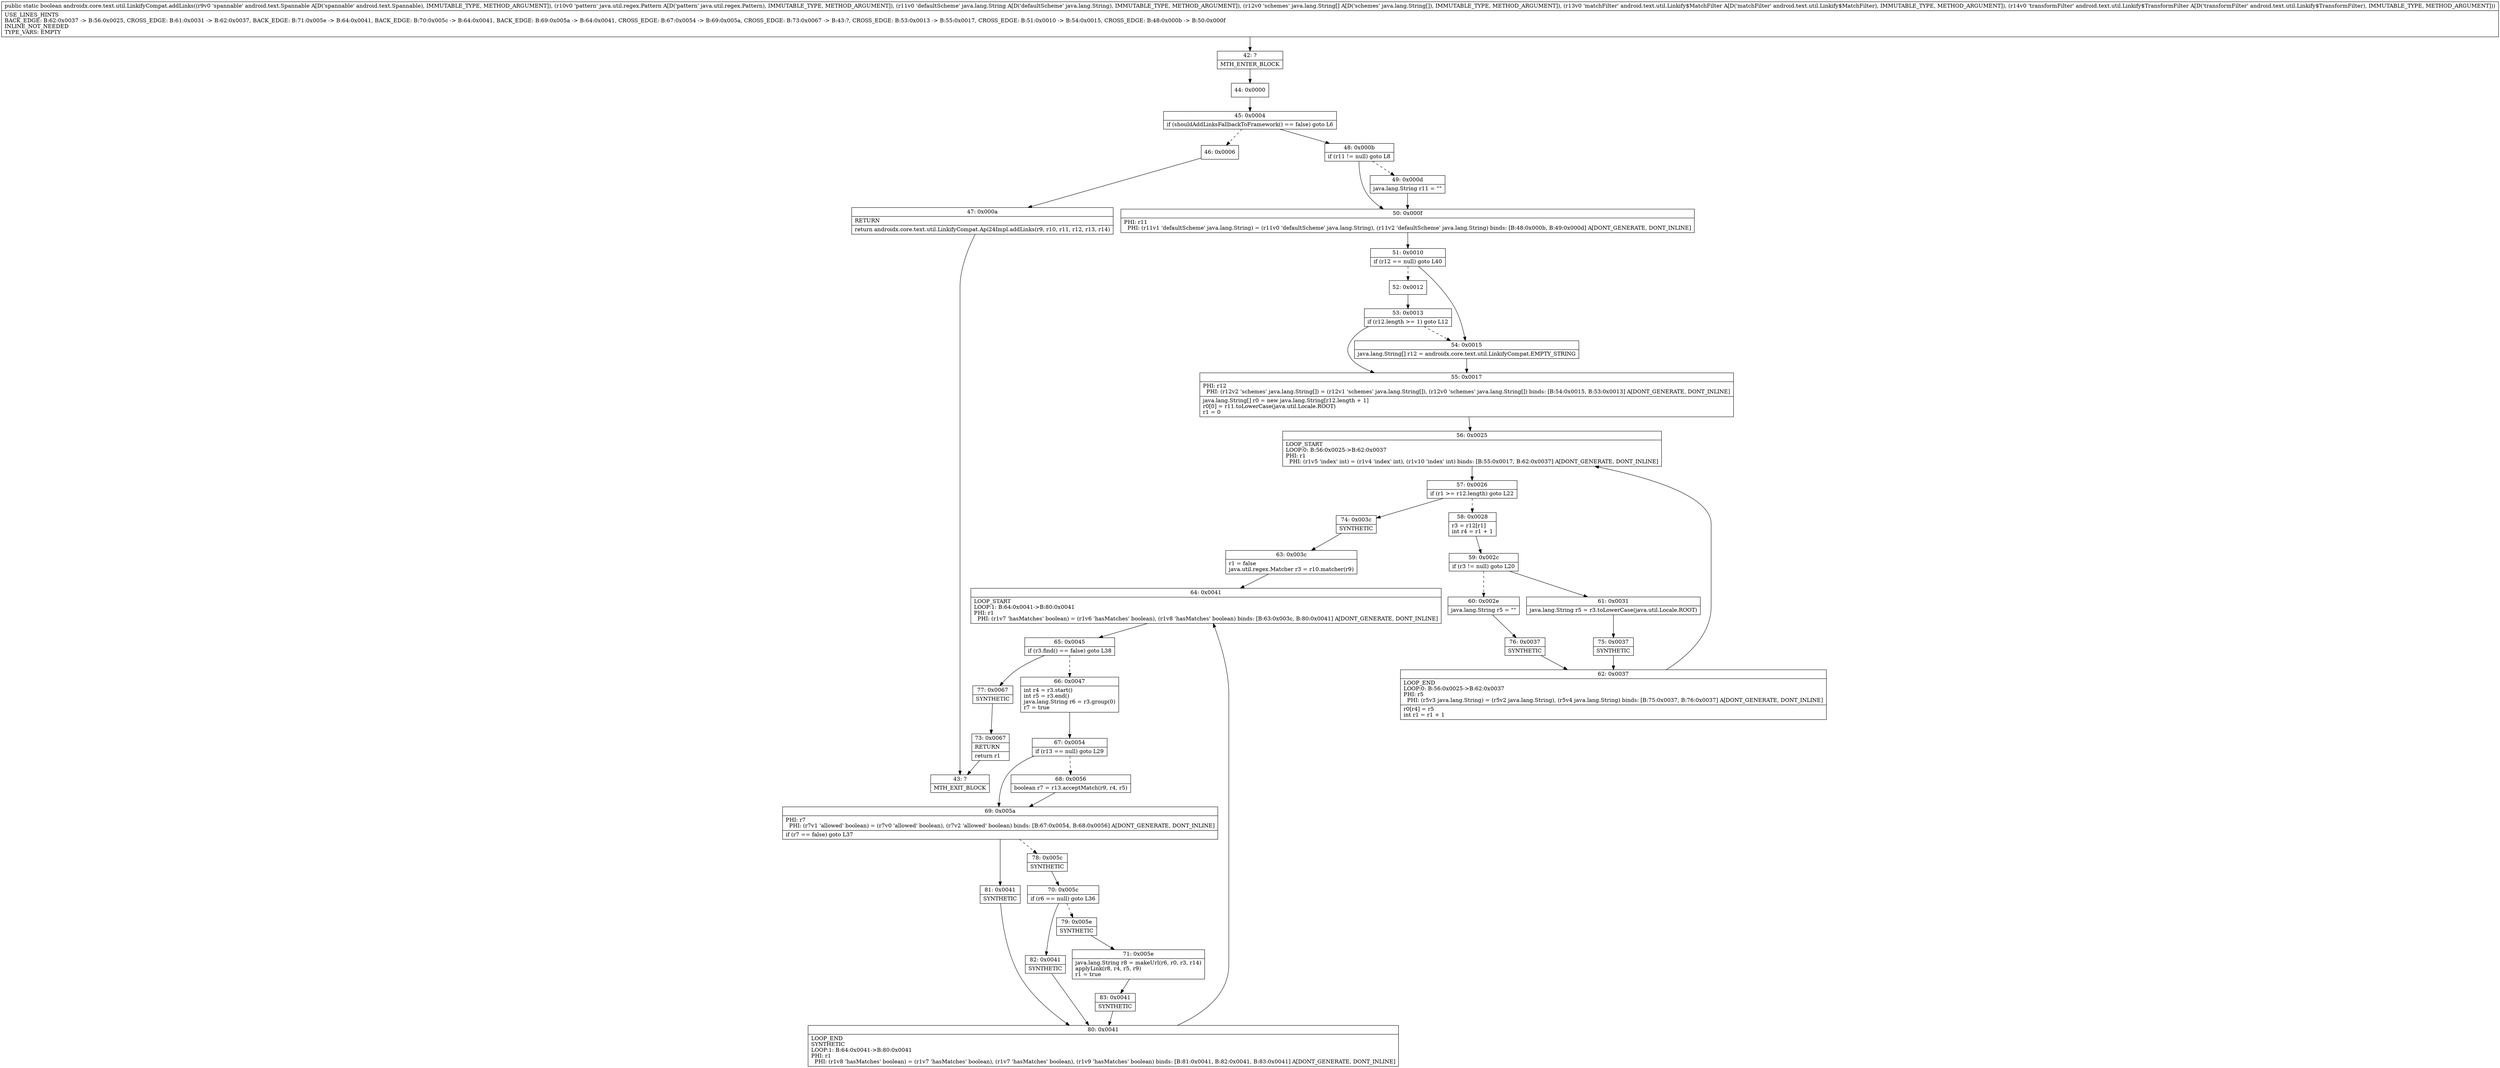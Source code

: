 digraph "CFG forandroidx.core.text.util.LinkifyCompat.addLinks(Landroid\/text\/Spannable;Ljava\/util\/regex\/Pattern;Ljava\/lang\/String;[Ljava\/lang\/String;Landroid\/text\/util\/Linkify$MatchFilter;Landroid\/text\/util\/Linkify$TransformFilter;)Z" {
Node_42 [shape=record,label="{42\:\ ?|MTH_ENTER_BLOCK\l}"];
Node_44 [shape=record,label="{44\:\ 0x0000}"];
Node_45 [shape=record,label="{45\:\ 0x0004|if (shouldAddLinksFallbackToFramework() == false) goto L6\l}"];
Node_46 [shape=record,label="{46\:\ 0x0006}"];
Node_47 [shape=record,label="{47\:\ 0x000a|RETURN\l|return androidx.core.text.util.LinkifyCompat.Api24Impl.addLinks(r9, r10, r11, r12, r13, r14)\l}"];
Node_43 [shape=record,label="{43\:\ ?|MTH_EXIT_BLOCK\l}"];
Node_48 [shape=record,label="{48\:\ 0x000b|if (r11 != null) goto L8\l}"];
Node_49 [shape=record,label="{49\:\ 0x000d|java.lang.String r11 = \"\"\l}"];
Node_50 [shape=record,label="{50\:\ 0x000f|PHI: r11 \l  PHI: (r11v1 'defaultScheme' java.lang.String) = (r11v0 'defaultScheme' java.lang.String), (r11v2 'defaultScheme' java.lang.String) binds: [B:48:0x000b, B:49:0x000d] A[DONT_GENERATE, DONT_INLINE]\l}"];
Node_51 [shape=record,label="{51\:\ 0x0010|if (r12 == null) goto L40\l}"];
Node_52 [shape=record,label="{52\:\ 0x0012}"];
Node_53 [shape=record,label="{53\:\ 0x0013|if (r12.length \>= 1) goto L12\l}"];
Node_55 [shape=record,label="{55\:\ 0x0017|PHI: r12 \l  PHI: (r12v2 'schemes' java.lang.String[]) = (r12v1 'schemes' java.lang.String[]), (r12v0 'schemes' java.lang.String[]) binds: [B:54:0x0015, B:53:0x0013] A[DONT_GENERATE, DONT_INLINE]\l|java.lang.String[] r0 = new java.lang.String[r12.length + 1]\lr0[0] = r11.toLowerCase(java.util.Locale.ROOT)\lr1 = 0\l}"];
Node_56 [shape=record,label="{56\:\ 0x0025|LOOP_START\lLOOP:0: B:56:0x0025\-\>B:62:0x0037\lPHI: r1 \l  PHI: (r1v5 'index' int) = (r1v4 'index' int), (r1v10 'index' int) binds: [B:55:0x0017, B:62:0x0037] A[DONT_GENERATE, DONT_INLINE]\l}"];
Node_57 [shape=record,label="{57\:\ 0x0026|if (r1 \>= r12.length) goto L22\l}"];
Node_58 [shape=record,label="{58\:\ 0x0028|r3 = r12[r1]\lint r4 = r1 + 1\l}"];
Node_59 [shape=record,label="{59\:\ 0x002c|if (r3 != null) goto L20\l}"];
Node_60 [shape=record,label="{60\:\ 0x002e|java.lang.String r5 = \"\"\l}"];
Node_76 [shape=record,label="{76\:\ 0x0037|SYNTHETIC\l}"];
Node_62 [shape=record,label="{62\:\ 0x0037|LOOP_END\lLOOP:0: B:56:0x0025\-\>B:62:0x0037\lPHI: r5 \l  PHI: (r5v3 java.lang.String) = (r5v2 java.lang.String), (r5v4 java.lang.String) binds: [B:75:0x0037, B:76:0x0037] A[DONT_GENERATE, DONT_INLINE]\l|r0[r4] = r5\lint r1 = r1 + 1\l}"];
Node_61 [shape=record,label="{61\:\ 0x0031|java.lang.String r5 = r3.toLowerCase(java.util.Locale.ROOT)\l}"];
Node_75 [shape=record,label="{75\:\ 0x0037|SYNTHETIC\l}"];
Node_74 [shape=record,label="{74\:\ 0x003c|SYNTHETIC\l}"];
Node_63 [shape=record,label="{63\:\ 0x003c|r1 = false\ljava.util.regex.Matcher r3 = r10.matcher(r9)\l}"];
Node_64 [shape=record,label="{64\:\ 0x0041|LOOP_START\lLOOP:1: B:64:0x0041\-\>B:80:0x0041\lPHI: r1 \l  PHI: (r1v7 'hasMatches' boolean) = (r1v6 'hasMatches' boolean), (r1v8 'hasMatches' boolean) binds: [B:63:0x003c, B:80:0x0041] A[DONT_GENERATE, DONT_INLINE]\l}"];
Node_65 [shape=record,label="{65\:\ 0x0045|if (r3.find() == false) goto L38\l}"];
Node_66 [shape=record,label="{66\:\ 0x0047|int r4 = r3.start()\lint r5 = r3.end()\ljava.lang.String r6 = r3.group(0)\lr7 = true\l}"];
Node_67 [shape=record,label="{67\:\ 0x0054|if (r13 == null) goto L29\l}"];
Node_68 [shape=record,label="{68\:\ 0x0056|boolean r7 = r13.acceptMatch(r9, r4, r5)\l}"];
Node_69 [shape=record,label="{69\:\ 0x005a|PHI: r7 \l  PHI: (r7v1 'allowed' boolean) = (r7v0 'allowed' boolean), (r7v2 'allowed' boolean) binds: [B:67:0x0054, B:68:0x0056] A[DONT_GENERATE, DONT_INLINE]\l|if (r7 == false) goto L37\l}"];
Node_78 [shape=record,label="{78\:\ 0x005c|SYNTHETIC\l}"];
Node_70 [shape=record,label="{70\:\ 0x005c|if (r6 == null) goto L36\l}"];
Node_79 [shape=record,label="{79\:\ 0x005e|SYNTHETIC\l}"];
Node_71 [shape=record,label="{71\:\ 0x005e|java.lang.String r8 = makeUrl(r6, r0, r3, r14)\lapplyLink(r8, r4, r5, r9)\lr1 = true\l}"];
Node_83 [shape=record,label="{83\:\ 0x0041|SYNTHETIC\l}"];
Node_80 [shape=record,label="{80\:\ 0x0041|LOOP_END\lSYNTHETIC\lLOOP:1: B:64:0x0041\-\>B:80:0x0041\lPHI: r1 \l  PHI: (r1v8 'hasMatches' boolean) = (r1v7 'hasMatches' boolean), (r1v7 'hasMatches' boolean), (r1v9 'hasMatches' boolean) binds: [B:81:0x0041, B:82:0x0041, B:83:0x0041] A[DONT_GENERATE, DONT_INLINE]\l}"];
Node_82 [shape=record,label="{82\:\ 0x0041|SYNTHETIC\l}"];
Node_81 [shape=record,label="{81\:\ 0x0041|SYNTHETIC\l}"];
Node_77 [shape=record,label="{77\:\ 0x0067|SYNTHETIC\l}"];
Node_73 [shape=record,label="{73\:\ 0x0067|RETURN\l|return r1\l}"];
Node_54 [shape=record,label="{54\:\ 0x0015|java.lang.String[] r12 = androidx.core.text.util.LinkifyCompat.EMPTY_STRING\l}"];
MethodNode[shape=record,label="{public static boolean androidx.core.text.util.LinkifyCompat.addLinks((r9v0 'spannable' android.text.Spannable A[D('spannable' android.text.Spannable), IMMUTABLE_TYPE, METHOD_ARGUMENT]), (r10v0 'pattern' java.util.regex.Pattern A[D('pattern' java.util.regex.Pattern), IMMUTABLE_TYPE, METHOD_ARGUMENT]), (r11v0 'defaultScheme' java.lang.String A[D('defaultScheme' java.lang.String), IMMUTABLE_TYPE, METHOD_ARGUMENT]), (r12v0 'schemes' java.lang.String[] A[D('schemes' java.lang.String[]), IMMUTABLE_TYPE, METHOD_ARGUMENT]), (r13v0 'matchFilter' android.text.util.Linkify$MatchFilter A[D('matchFilter' android.text.util.Linkify$MatchFilter), IMMUTABLE_TYPE, METHOD_ARGUMENT]), (r14v0 'transformFilter' android.text.util.Linkify$TransformFilter A[D('transformFilter' android.text.util.Linkify$TransformFilter), IMMUTABLE_TYPE, METHOD_ARGUMENT]))  | USE_LINES_HINTS\lBACK_EDGE: B:62:0x0037 \-\> B:56:0x0025, CROSS_EDGE: B:61:0x0031 \-\> B:62:0x0037, BACK_EDGE: B:71:0x005e \-\> B:64:0x0041, BACK_EDGE: B:70:0x005c \-\> B:64:0x0041, BACK_EDGE: B:69:0x005a \-\> B:64:0x0041, CROSS_EDGE: B:67:0x0054 \-\> B:69:0x005a, CROSS_EDGE: B:73:0x0067 \-\> B:43:?, CROSS_EDGE: B:53:0x0013 \-\> B:55:0x0017, CROSS_EDGE: B:51:0x0010 \-\> B:54:0x0015, CROSS_EDGE: B:48:0x000b \-\> B:50:0x000f\lINLINE_NOT_NEEDED\lTYPE_VARS: EMPTY\l}"];
MethodNode -> Node_42;Node_42 -> Node_44;
Node_44 -> Node_45;
Node_45 -> Node_46[style=dashed];
Node_45 -> Node_48;
Node_46 -> Node_47;
Node_47 -> Node_43;
Node_48 -> Node_49[style=dashed];
Node_48 -> Node_50;
Node_49 -> Node_50;
Node_50 -> Node_51;
Node_51 -> Node_52[style=dashed];
Node_51 -> Node_54;
Node_52 -> Node_53;
Node_53 -> Node_54[style=dashed];
Node_53 -> Node_55;
Node_55 -> Node_56;
Node_56 -> Node_57;
Node_57 -> Node_58[style=dashed];
Node_57 -> Node_74;
Node_58 -> Node_59;
Node_59 -> Node_60[style=dashed];
Node_59 -> Node_61;
Node_60 -> Node_76;
Node_76 -> Node_62;
Node_62 -> Node_56;
Node_61 -> Node_75;
Node_75 -> Node_62;
Node_74 -> Node_63;
Node_63 -> Node_64;
Node_64 -> Node_65;
Node_65 -> Node_66[style=dashed];
Node_65 -> Node_77;
Node_66 -> Node_67;
Node_67 -> Node_68[style=dashed];
Node_67 -> Node_69;
Node_68 -> Node_69;
Node_69 -> Node_78[style=dashed];
Node_69 -> Node_81;
Node_78 -> Node_70;
Node_70 -> Node_79[style=dashed];
Node_70 -> Node_82;
Node_79 -> Node_71;
Node_71 -> Node_83;
Node_83 -> Node_80;
Node_80 -> Node_64;
Node_82 -> Node_80;
Node_81 -> Node_80;
Node_77 -> Node_73;
Node_73 -> Node_43;
Node_54 -> Node_55;
}

